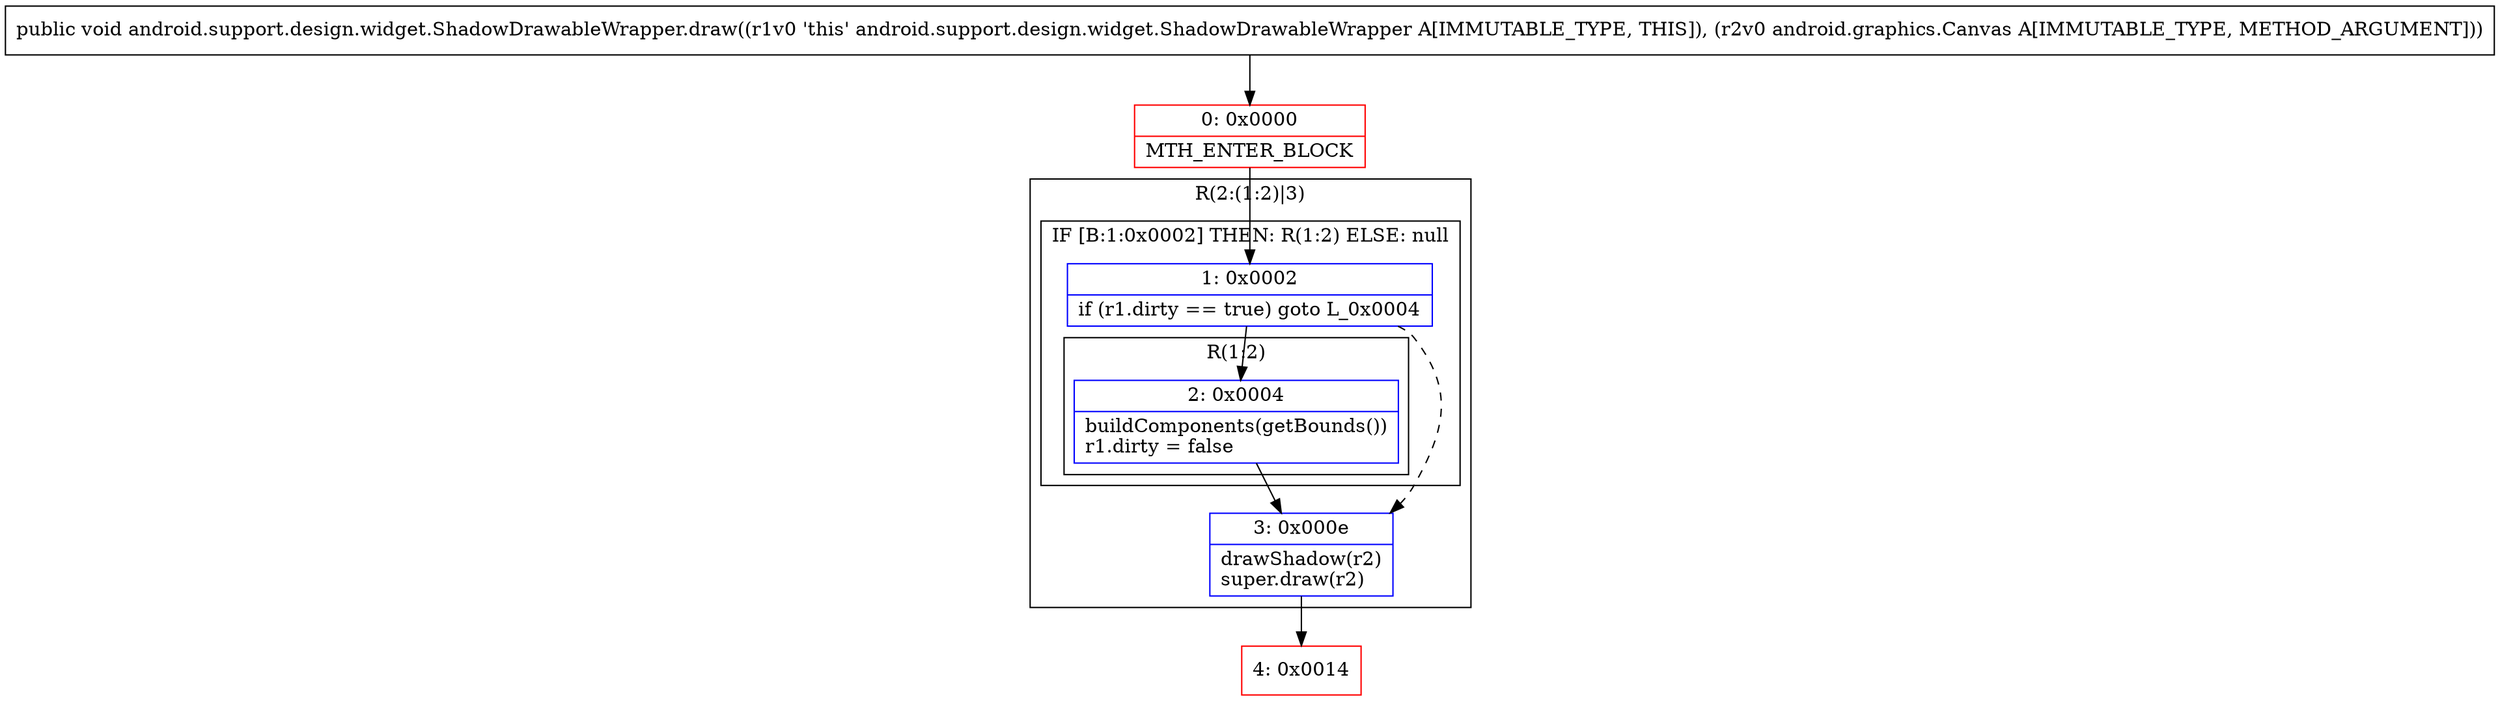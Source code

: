 digraph "CFG forandroid.support.design.widget.ShadowDrawableWrapper.draw(Landroid\/graphics\/Canvas;)V" {
subgraph cluster_Region_840016133 {
label = "R(2:(1:2)|3)";
node [shape=record,color=blue];
subgraph cluster_IfRegion_750156839 {
label = "IF [B:1:0x0002] THEN: R(1:2) ELSE: null";
node [shape=record,color=blue];
Node_1 [shape=record,label="{1\:\ 0x0002|if (r1.dirty == true) goto L_0x0004\l}"];
subgraph cluster_Region_113285862 {
label = "R(1:2)";
node [shape=record,color=blue];
Node_2 [shape=record,label="{2\:\ 0x0004|buildComponents(getBounds())\lr1.dirty = false\l}"];
}
}
Node_3 [shape=record,label="{3\:\ 0x000e|drawShadow(r2)\lsuper.draw(r2)\l}"];
}
Node_0 [shape=record,color=red,label="{0\:\ 0x0000|MTH_ENTER_BLOCK\l}"];
Node_4 [shape=record,color=red,label="{4\:\ 0x0014}"];
MethodNode[shape=record,label="{public void android.support.design.widget.ShadowDrawableWrapper.draw((r1v0 'this' android.support.design.widget.ShadowDrawableWrapper A[IMMUTABLE_TYPE, THIS]), (r2v0 android.graphics.Canvas A[IMMUTABLE_TYPE, METHOD_ARGUMENT])) }"];
MethodNode -> Node_0;
Node_1 -> Node_2;
Node_1 -> Node_3[style=dashed];
Node_2 -> Node_3;
Node_3 -> Node_4;
Node_0 -> Node_1;
}

